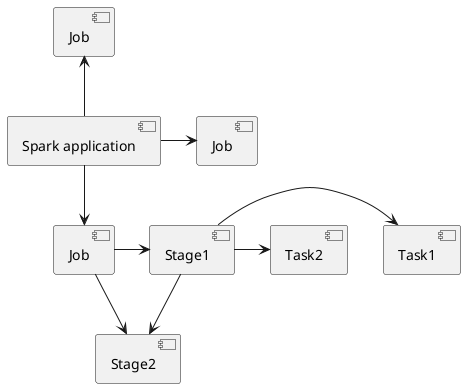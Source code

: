 @startuml "spark-application"

[Spark application] as sparkApp
[Job] as job1
[Job] as job2
[Job] as job3

[Stage1]
[Stage2]
[Task1]
[Task2]

sparkApp -r-> job1
sparkApp -d-> job2
sparkApp -u-> job3

job2 -r-> [Stage1]
job2 -r-> [Stage2]

[Stage1] -d-> [Stage2]

[Stage1] -r-> [Task1]
[Stage1] -r-> [Task2]

@enduml
